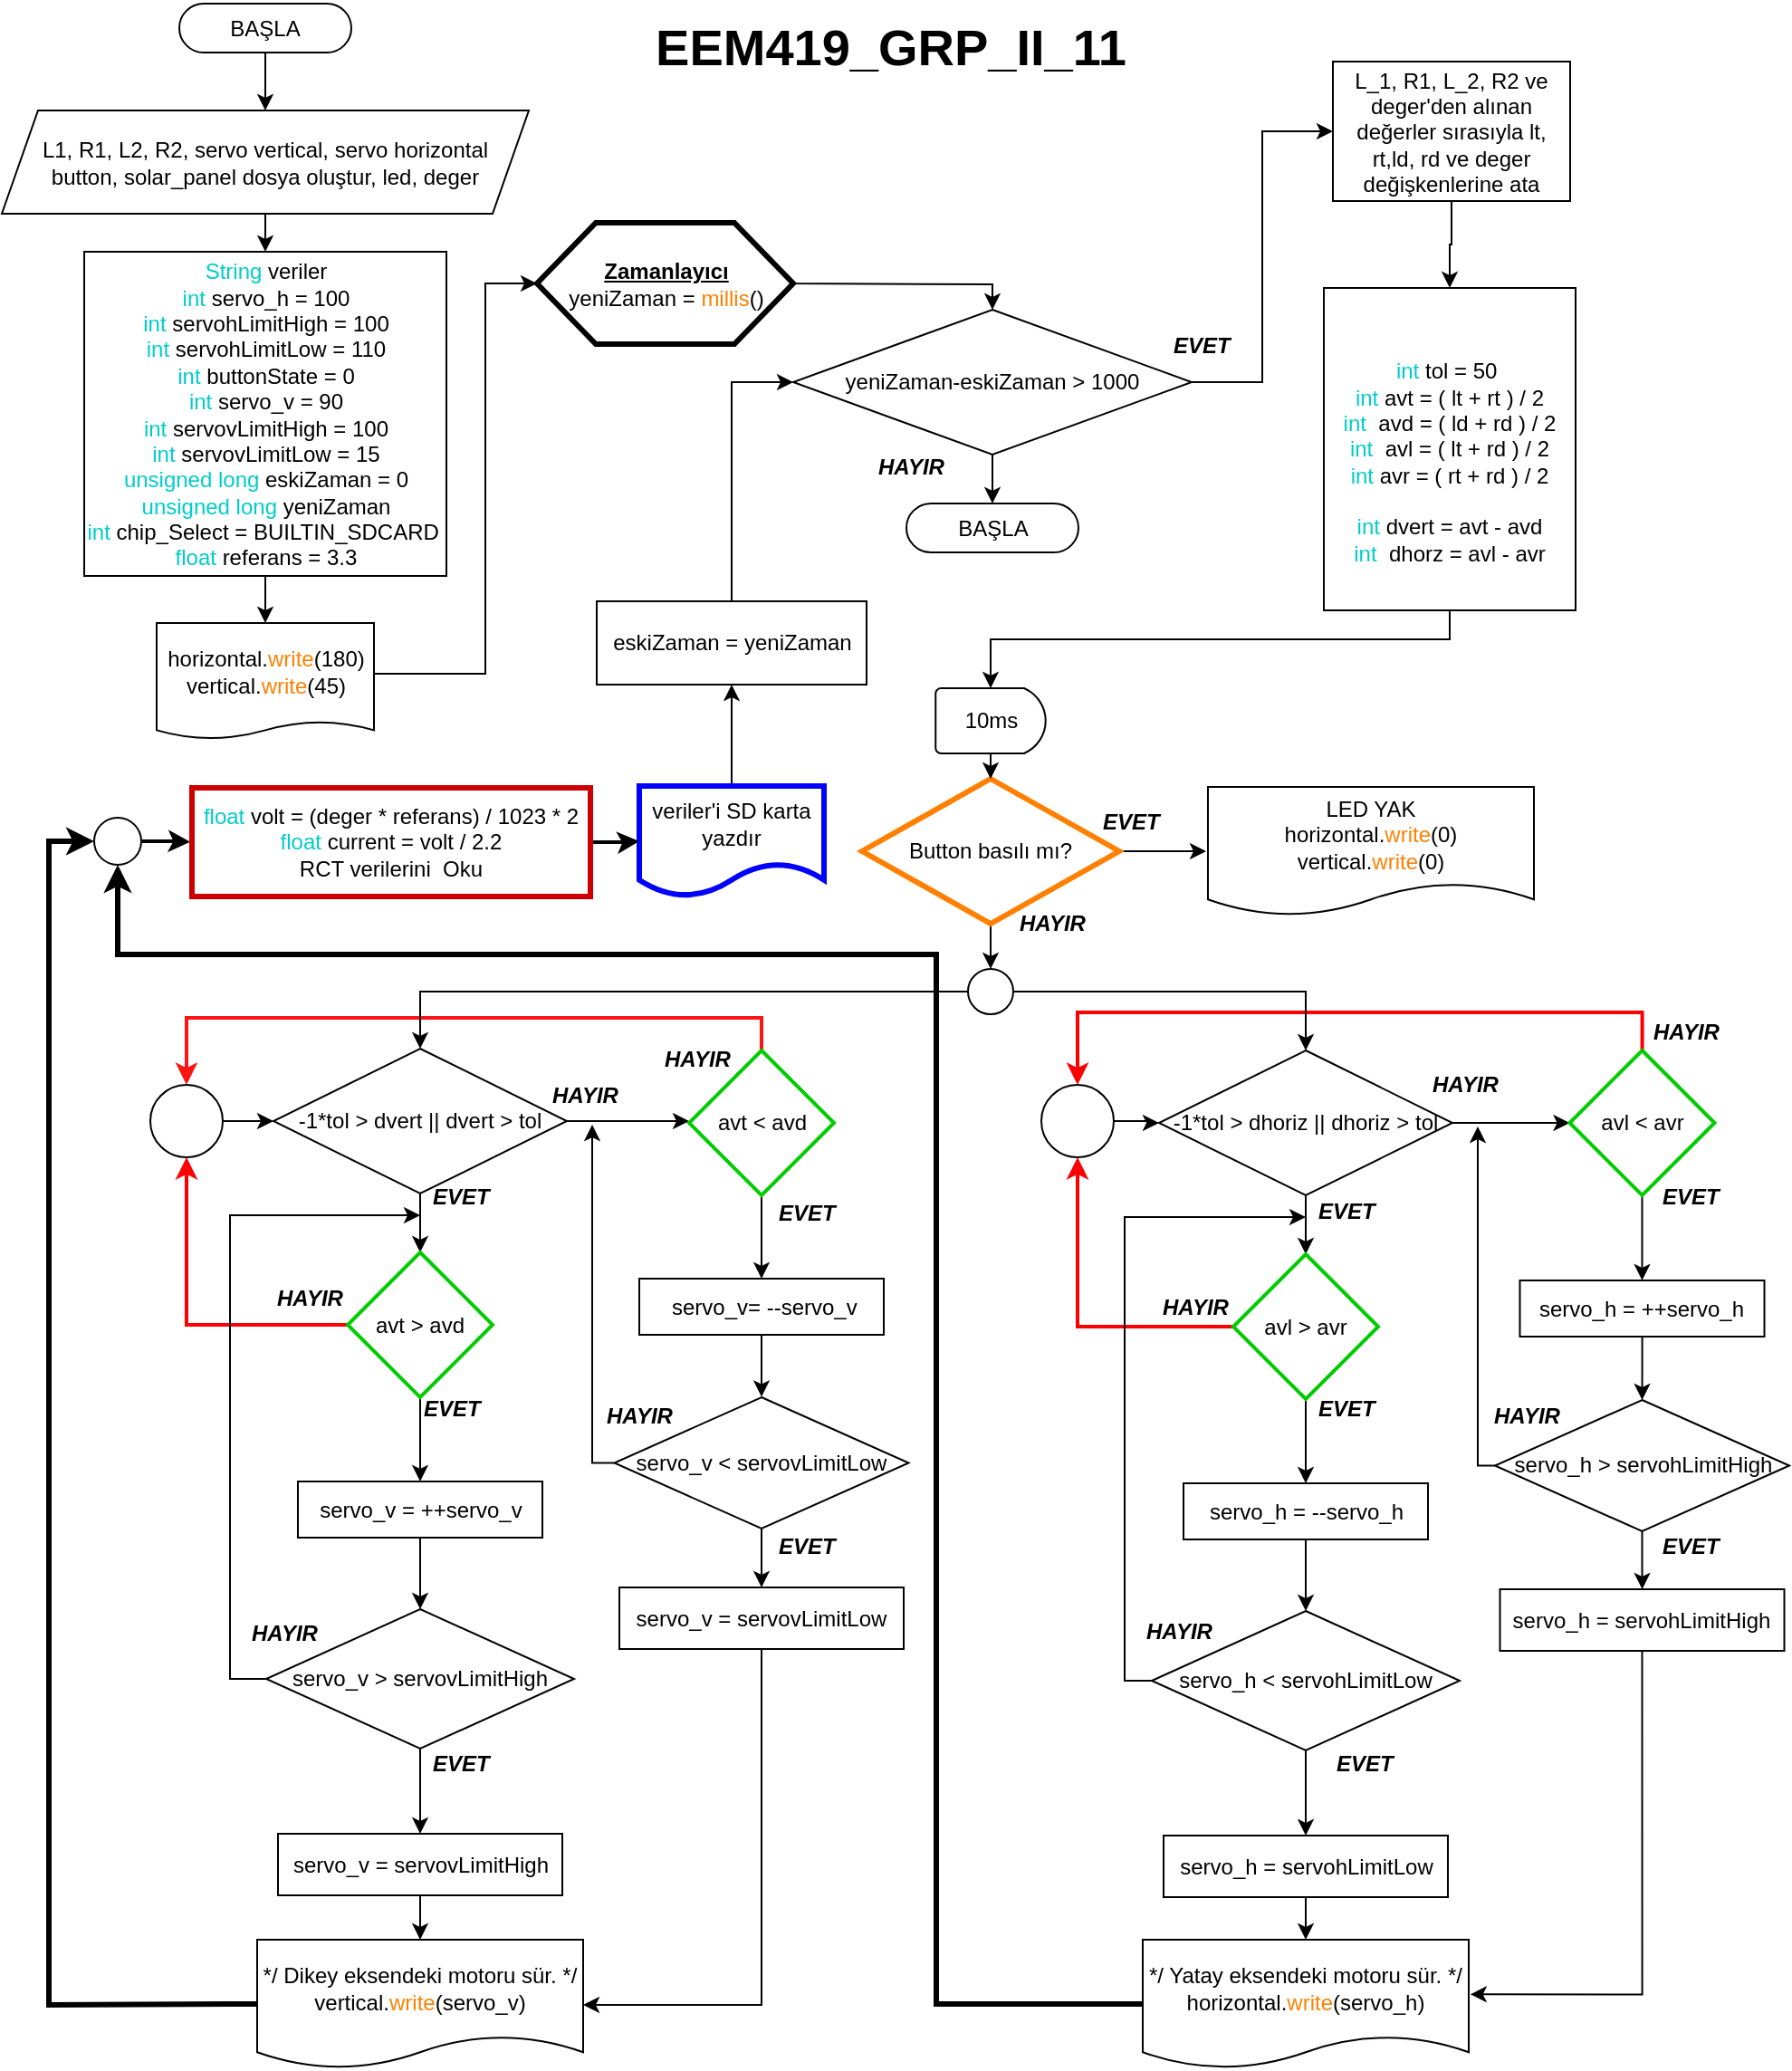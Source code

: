 <mxfile version="13.9.9" type="device"><diagram id="frhPY96LKHVrtQ4gP7Vl" name="Sayfa -1"><mxGraphModel dx="747" dy="601" grid="0" gridSize="1" guides="1" tooltips="1" connect="1" arrows="1" fold="1" page="1" pageScale="1" pageWidth="827" pageHeight="1169" math="0" shadow="0"><root><mxCell id="0"/><mxCell id="1" parent="0"/><mxCell id="KN9jfry77X2NSnrszf7J-125" value="" style="edgeStyle=orthogonalEdgeStyle;rounded=0;orthogonalLoop=1;jettySize=auto;html=1;strokeColor=#000000;strokeWidth=1;" parent="1" source="KN9jfry77X2NSnrszf7J-1" target="KN9jfry77X2NSnrszf7J-2" edge="1"><mxGeometry relative="1" as="geometry"/></mxCell><mxCell id="KN9jfry77X2NSnrszf7J-1" value="BAŞLA" style="rounded=1;whiteSpace=wrap;html=1;arcSize=50;" parent="1" vertex="1"><mxGeometry x="103" y="2" width="95" height="27" as="geometry"/></mxCell><mxCell id="KN9jfry77X2NSnrszf7J-124" value="" style="edgeStyle=orthogonalEdgeStyle;rounded=0;orthogonalLoop=1;jettySize=auto;html=1;strokeColor=#000000;strokeWidth=1;" parent="1" source="KN9jfry77X2NSnrszf7J-2" target="KN9jfry77X2NSnrszf7J-7" edge="1"><mxGeometry relative="1" as="geometry"/></mxCell><mxCell id="KN9jfry77X2NSnrszf7J-2" value="L1, R1, L2, R2, servo vertical, servo horizontal&lt;br&gt;button, solar_panel dosya oluştur, led, deger" style="shape=parallelogram;perimeter=parallelogramPerimeter;whiteSpace=wrap;html=1;fixedSize=1;" parent="1" vertex="1"><mxGeometry x="5" y="61" width="291" height="57" as="geometry"/></mxCell><mxCell id="00MdBXMe-3nVdJxLXbtg-2" style="edgeStyle=orthogonalEdgeStyle;rounded=0;orthogonalLoop=1;jettySize=auto;html=1;exitX=1;exitY=0.5;exitDx=0;exitDy=0;entryX=0;entryY=0.5;entryDx=0;entryDy=0;" parent="1" source="KN9jfry77X2NSnrszf7J-4" target="KN9jfry77X2NSnrszf7J-12" edge="1"><mxGeometry relative="1" as="geometry"><Array as="points"><mxPoint x="272" y="372"/><mxPoint x="272" y="157"/></Array><mxPoint x="294" y="150" as="targetPoint"/></mxGeometry></mxCell><mxCell id="KN9jfry77X2NSnrszf7J-4" value="horizontal.&lt;span style=&quot;color: rgb(255 , 128 , 0)&quot;&gt;write&lt;/span&gt;(180)&lt;br&gt;vertical.&lt;span style=&quot;color: rgb(255 , 128 , 0)&quot;&gt;write&lt;/span&gt;(45)" style="shape=document;whiteSpace=wrap;html=1;boundedLbl=1;size=0.151;" parent="1" vertex="1"><mxGeometry x="90.5" y="344" width="120" height="64" as="geometry"/></mxCell><mxCell id="KN9jfry77X2NSnrszf7J-122" style="edgeStyle=orthogonalEdgeStyle;rounded=0;orthogonalLoop=1;jettySize=auto;html=1;strokeColor=#000000;strokeWidth=1;entryX=0.5;entryY=0;entryDx=0;entryDy=0;" parent="1" source="KN9jfry77X2NSnrszf7J-6" target="KN9jfry77X2NSnrszf7J-8" edge="1"><mxGeometry relative="1" as="geometry"><mxPoint x="738" y="271" as="targetPoint"/></mxGeometry></mxCell><mxCell id="KN9jfry77X2NSnrszf7J-6" value="L_1, R1, L_2, R2 ve deger'den alınan değerler sırasıyla lt, rt,ld, rd ve deger değişkenlerine ata" style="rounded=0;whiteSpace=wrap;html=1;" parent="1" vertex="1"><mxGeometry x="740" y="34" width="131" height="77" as="geometry"/></mxCell><mxCell id="KN9jfry77X2NSnrszf7J-123" value="" style="edgeStyle=orthogonalEdgeStyle;rounded=0;orthogonalLoop=1;jettySize=auto;html=1;strokeColor=#000000;strokeWidth=1;" parent="1" source="KN9jfry77X2NSnrszf7J-7" target="KN9jfry77X2NSnrszf7J-4" edge="1"><mxGeometry relative="1" as="geometry"/></mxCell><mxCell id="KN9jfry77X2NSnrszf7J-7" value="&lt;span style=&quot;color: rgb(0 , 204 , 204)&quot;&gt;String &lt;/span&gt;veriler&lt;br&gt;&lt;font color=&quot;#00cccc&quot;&gt;int&amp;nbsp;&lt;/font&gt;servo_h = 100&lt;br&gt;&lt;span style=&quot;color: rgb(0 , 204 , 204)&quot;&gt;int&amp;nbsp;&lt;/span&gt;servohLimitHigh = 100&lt;br&gt;&lt;span style=&quot;color: rgb(0 , 204 , 204)&quot;&gt;int&amp;nbsp;&lt;/span&gt;servohLimitLow = 110&lt;br&gt;&lt;span style=&quot;color: rgb(0 , 204 , 204)&quot;&gt;int &lt;/span&gt;buttonState = 0&lt;br&gt;&lt;span style=&quot;color: rgb(0 , 204 , 204)&quot;&gt;int&amp;nbsp;&lt;/span&gt;servo_v = 90&lt;br&gt;&lt;span style=&quot;color: rgb(0 , 204 , 204)&quot;&gt;int&amp;nbsp;&lt;/span&gt;servovLimitHigh = 100&lt;br&gt;&lt;font color=&quot;#00cccc&quot;&gt;int&amp;nbsp;&lt;/font&gt;servovLimitLow = 15&lt;br&gt;&lt;font color=&quot;#00cccc&quot;&gt;unsigned long&lt;/font&gt; eskiZaman = 0&lt;br&gt;&lt;font color=&quot;#00cccc&quot;&gt;unsigned long &lt;/font&gt;yeniZaman&lt;br&gt;&lt;font color=&quot;#00cccc&quot;&gt;int &lt;/font&gt;chip_Select = BUILTIN_SDCARD&amp;nbsp;&lt;br&gt;&lt;font color=&quot;#00cccc&quot;&gt;float&amp;nbsp;&lt;/font&gt;referans = 3.3" style="rounded=0;whiteSpace=wrap;html=1;" parent="1" vertex="1"><mxGeometry x="50.5" y="139" width="200" height="179" as="geometry"/></mxCell><mxCell id="00MdBXMe-3nVdJxLXbtg-7" style="edgeStyle=orthogonalEdgeStyle;rounded=0;orthogonalLoop=1;jettySize=auto;html=1;strokeWidth=1;exitX=0.5;exitY=1;exitDx=0;exitDy=0;" parent="1" source="KN9jfry77X2NSnrszf7J-8" target="KN9jfry77X2NSnrszf7J-113" edge="1"><mxGeometry relative="1" as="geometry"><Array as="points"><mxPoint x="805" y="353"/><mxPoint x="551" y="353"/></Array></mxGeometry></mxCell><mxCell id="KN9jfry77X2NSnrszf7J-8" value="&lt;br&gt;&lt;span style=&quot;color: rgb(0 , 204 , 204)&quot;&gt;int&amp;nbsp;&lt;/span&gt;tol = 50&amp;nbsp;&lt;br&gt;&lt;span style=&quot;color: rgb(0 , 204 , 204)&quot;&gt;int&amp;nbsp;&lt;/span&gt;avt = ( lt + rt ) / 2&lt;br&gt;&lt;span style=&quot;color: rgb(0 , 204 , 204)&quot;&gt;int&amp;nbsp;&lt;/span&gt;&amp;nbsp;avd = ( ld + rd ) / 2&lt;br&gt;&lt;span style=&quot;color: rgb(0 , 204 , 204)&quot;&gt;int&amp;nbsp;&lt;/span&gt;&amp;nbsp;avl = ( lt + rd ) / 2&lt;br&gt;&lt;span style=&quot;color: rgb(0 , 204 , 204)&quot;&gt;int&amp;nbsp;&lt;/span&gt;avr = ( rt + rd ) / 2&lt;br&gt;&lt;br&gt;&lt;span style=&quot;color: rgb(0 , 204 , 204)&quot;&gt;int&amp;nbsp;&lt;/span&gt;dvert = avt - avd&lt;br&gt;&lt;span style=&quot;color: rgb(0 , 204 , 204)&quot;&gt;int&amp;nbsp;&lt;/span&gt;&amp;nbsp;dhorz = avl - avr&lt;br&gt;" style="rounded=0;whiteSpace=wrap;html=1;" parent="1" vertex="1"><mxGeometry x="735" y="159" width="139" height="178" as="geometry"/></mxCell><mxCell id="00MdBXMe-3nVdJxLXbtg-3" style="edgeStyle=orthogonalEdgeStyle;rounded=0;orthogonalLoop=1;jettySize=auto;html=1;entryX=0.5;entryY=0;entryDx=0;entryDy=0;exitX=1;exitY=0.5;exitDx=0;exitDy=0;" parent="1" source="KN9jfry77X2NSnrszf7J-12" target="KN9jfry77X2NSnrszf7J-111" edge="1"><mxGeometry relative="1" as="geometry"><Array as="points"><mxPoint x="435" y="157"/><mxPoint x="479" y="157"/><mxPoint x="552" y="157"/></Array><mxPoint x="452" y="136" as="sourcePoint"/></mxGeometry></mxCell><mxCell id="KN9jfry77X2NSnrszf7J-12" value="&lt;b&gt;&lt;u&gt;Zamanlayıcı&lt;br&gt;&lt;/u&gt;&lt;/b&gt;yeniZaman = &lt;font color=&quot;#ff8000&quot;&gt;millis&lt;/font&gt;()" style="shape=hexagon;perimeter=hexagonPerimeter2;whiteSpace=wrap;html=1;fixedSize=1;size=32.5;strokeWidth=3;" parent="1" vertex="1"><mxGeometry x="300.5" y="123" width="141.5" height="67" as="geometry"/></mxCell><mxCell id="KN9jfry77X2NSnrszf7J-104" value="" style="edgeStyle=orthogonalEdgeStyle;rounded=0;orthogonalLoop=1;jettySize=auto;html=1;" parent="1" source="KN9jfry77X2NSnrszf7J-13" target="KN9jfry77X2NSnrszf7J-101" edge="1"><mxGeometry relative="1" as="geometry"/></mxCell><mxCell id="KN9jfry77X2NSnrszf7J-117" style="edgeStyle=orthogonalEdgeStyle;rounded=0;orthogonalLoop=1;jettySize=auto;html=1;strokeColor=#000000;strokeWidth=1;" parent="1" source="KN9jfry77X2NSnrszf7J-13" edge="1"><mxGeometry relative="1" as="geometry"><mxPoint x="670" y="470" as="targetPoint"/></mxGeometry></mxCell><mxCell id="KN9jfry77X2NSnrszf7J-13" value="Button basılı mı?" style="rhombus;whiteSpace=wrap;html=1;strokeColor=#FF8000;strokeWidth=3;" parent="1" vertex="1"><mxGeometry x="480" y="430" width="142" height="80" as="geometry"/></mxCell><mxCell id="KN9jfry77X2NSnrszf7J-41" value="" style="edgeStyle=orthogonalEdgeStyle;rounded=0;orthogonalLoop=1;jettySize=auto;html=1;" parent="1" source="KN9jfry77X2NSnrszf7J-16" edge="1"><mxGeometry relative="1" as="geometry"><mxPoint x="384.5" y="619" as="targetPoint"/></mxGeometry></mxCell><mxCell id="KN9jfry77X2NSnrszf7J-51" value="" style="edgeStyle=orthogonalEdgeStyle;rounded=0;orthogonalLoop=1;jettySize=auto;html=1;" parent="1" source="KN9jfry77X2NSnrszf7J-16" target="KN9jfry77X2NSnrszf7J-17" edge="1"><mxGeometry relative="1" as="geometry"/></mxCell><mxCell id="KN9jfry77X2NSnrszf7J-16" value="-1*tol &amp;gt; dvert || dvert &amp;gt; tol" style="rhombus;whiteSpace=wrap;html=1;" parent="1" vertex="1"><mxGeometry x="155" y="579" width="162" height="80" as="geometry"/></mxCell><mxCell id="KN9jfry77X2NSnrszf7J-37" style="edgeStyle=orthogonalEdgeStyle;rounded=0;orthogonalLoop=1;jettySize=auto;html=1;" parent="1" source="KN9jfry77X2NSnrszf7J-17" target="KN9jfry77X2NSnrszf7J-18" edge="1"><mxGeometry relative="1" as="geometry"/></mxCell><mxCell id="KN9jfry77X2NSnrszf7J-128" style="edgeStyle=orthogonalEdgeStyle;rounded=0;orthogonalLoop=1;jettySize=auto;html=1;strokeWidth=2;entryX=0.5;entryY=1;entryDx=0;entryDy=0;strokeColor=#FF0000;exitX=0;exitY=0.5;exitDx=0;exitDy=0;" parent="1" source="KN9jfry77X2NSnrszf7J-17" target="KN9jfry77X2NSnrszf7J-139" edge="1"><mxGeometry relative="1" as="geometry"><mxPoint x="82" y="558" as="targetPoint"/><Array as="points"><mxPoint x="107" y="732"/></Array></mxGeometry></mxCell><mxCell id="KN9jfry77X2NSnrszf7J-17" value="avt &amp;gt; avd" style="rhombus;whiteSpace=wrap;html=1;" parent="1" vertex="1"><mxGeometry x="196" y="691.5" width="80" height="80" as="geometry"/></mxCell><mxCell id="KN9jfry77X2NSnrszf7J-38" value="" style="edgeStyle=orthogonalEdgeStyle;rounded=0;orthogonalLoop=1;jettySize=auto;html=1;" parent="1" source="KN9jfry77X2NSnrszf7J-18" target="KN9jfry77X2NSnrszf7J-19" edge="1"><mxGeometry relative="1" as="geometry"/></mxCell><mxCell id="KN9jfry77X2NSnrszf7J-18" value="servo_v = ++servo_v" style="rounded=0;whiteSpace=wrap;html=1;" parent="1" vertex="1"><mxGeometry x="168.5" y="818" width="135" height="31" as="geometry"/></mxCell><mxCell id="KN9jfry77X2NSnrszf7J-39" value="" style="edgeStyle=orthogonalEdgeStyle;rounded=0;orthogonalLoop=1;jettySize=auto;html=1;" parent="1" source="KN9jfry77X2NSnrszf7J-19" target="KN9jfry77X2NSnrszf7J-20" edge="1"><mxGeometry relative="1" as="geometry"/></mxCell><mxCell id="KN9jfry77X2NSnrszf7J-52" style="edgeStyle=orthogonalEdgeStyle;rounded=0;orthogonalLoop=1;jettySize=auto;html=1;" parent="1" source="KN9jfry77X2NSnrszf7J-19" edge="1"><mxGeometry relative="1" as="geometry"><mxPoint x="236" y="671" as="targetPoint"/><Array as="points"><mxPoint x="131" y="927"/><mxPoint x="131" y="671"/></Array></mxGeometry></mxCell><mxCell id="KN9jfry77X2NSnrszf7J-19" value="servo_v &amp;gt; servovLimitHigh" style="rhombus;whiteSpace=wrap;html=1;" parent="1" vertex="1"><mxGeometry x="151" y="888.5" width="170" height="77" as="geometry"/></mxCell><mxCell id="KN9jfry77X2NSnrszf7J-53" style="edgeStyle=orthogonalEdgeStyle;rounded=0;orthogonalLoop=1;jettySize=auto;html=1;entryX=0.5;entryY=0;entryDx=0;entryDy=0;" parent="1" source="KN9jfry77X2NSnrszf7J-20" target="KN9jfry77X2NSnrszf7J-21" edge="1"><mxGeometry relative="1" as="geometry"/></mxCell><mxCell id="KN9jfry77X2NSnrszf7J-20" value="servo_v = servovLimitHigh" style="rounded=0;whiteSpace=wrap;html=1;" parent="1" vertex="1"><mxGeometry x="157.5" y="1012.5" width="157" height="34" as="geometry"/></mxCell><mxCell id="KN9jfry77X2NSnrszf7J-21" value="*/ Dikey eksendeki motoru sür. */&lt;br&gt;vertical.&lt;span style=&quot;color: rgb(255 , 128 , 0)&quot;&gt;write&lt;/span&gt;(servo_v)" style="shape=document;whiteSpace=wrap;html=1;boundedLbl=1;size=0.25;" parent="1" vertex="1"><mxGeometry x="146" y="1071" width="180" height="71" as="geometry"/></mxCell><mxCell id="KN9jfry77X2NSnrszf7J-45" value="" style="edgeStyle=orthogonalEdgeStyle;rounded=0;orthogonalLoop=1;jettySize=auto;html=1;" parent="1" source="KN9jfry77X2NSnrszf7J-43" target="KN9jfry77X2NSnrszf7J-44" edge="1"><mxGeometry relative="1" as="geometry"/></mxCell><mxCell id="KN9jfry77X2NSnrszf7J-107" style="edgeStyle=orthogonalEdgeStyle;rounded=0;orthogonalLoop=1;jettySize=auto;html=1;exitX=0.5;exitY=0;exitDx=0;exitDy=0;strokeColor=#FA1616;entryX=0.5;entryY=0;entryDx=0;entryDy=0;strokeWidth=2;" parent="1" source="KN9jfry77X2NSnrszf7J-43" target="KN9jfry77X2NSnrszf7J-139" edge="1"><mxGeometry relative="1" as="geometry"><mxPoint x="211" y="494" as="targetPoint"/><Array as="points"><mxPoint x="425" y="562"/><mxPoint x="107" y="562"/></Array></mxGeometry></mxCell><mxCell id="KN9jfry77X2NSnrszf7J-43" value="avt &amp;lt; avd" style="rhombus;whiteSpace=wrap;html=1;" parent="1" vertex="1"><mxGeometry x="384.5" y="580" width="80" height="80" as="geometry"/></mxCell><mxCell id="KN9jfry77X2NSnrszf7J-47" value="" style="edgeStyle=orthogonalEdgeStyle;rounded=0;orthogonalLoop=1;jettySize=auto;html=1;entryX=0.5;entryY=-0.004;entryDx=0;entryDy=0;entryPerimeter=0;" parent="1" source="KN9jfry77X2NSnrszf7J-44" target="KN9jfry77X2NSnrszf7J-96" edge="1"><mxGeometry relative="1" as="geometry"><mxPoint x="424.471" y="768.513" as="targetPoint"/></mxGeometry></mxCell><mxCell id="KN9jfry77X2NSnrszf7J-44" value="&amp;nbsp;servo_v= --servo_v" style="rounded=0;whiteSpace=wrap;html=1;" parent="1" vertex="1"><mxGeometry x="357" y="706" width="135" height="31" as="geometry"/></mxCell><mxCell id="KN9jfry77X2NSnrszf7J-49" value="" style="edgeStyle=orthogonalEdgeStyle;rounded=0;orthogonalLoop=1;jettySize=auto;html=1;exitX=0.5;exitY=0.998;exitDx=0;exitDy=0;exitPerimeter=0;" parent="1" source="KN9jfry77X2NSnrszf7J-96" target="KN9jfry77X2NSnrszf7J-48" edge="1"><mxGeometry relative="1" as="geometry"><mxPoint x="425" y="845" as="sourcePoint"/><Array as="points"/></mxGeometry></mxCell><mxCell id="KN9jfry77X2NSnrszf7J-50" style="edgeStyle=orthogonalEdgeStyle;rounded=0;orthogonalLoop=1;jettySize=auto;html=1;exitX=0;exitY=0.5;exitDx=0;exitDy=0;" parent="1" source="KN9jfry77X2NSnrszf7J-96" edge="1"><mxGeometry relative="1" as="geometry"><mxPoint x="331" y="621" as="targetPoint"/><mxPoint x="339.5" y="807" as="sourcePoint"/><Array as="points"><mxPoint x="331" y="808"/></Array></mxGeometry></mxCell><mxCell id="KN9jfry77X2NSnrszf7J-54" style="edgeStyle=orthogonalEdgeStyle;rounded=0;orthogonalLoop=1;jettySize=auto;html=1;" parent="1" source="KN9jfry77X2NSnrszf7J-48" target="KN9jfry77X2NSnrszf7J-21" edge="1"><mxGeometry relative="1" as="geometry"><mxPoint x="341" y="1121" as="targetPoint"/><Array as="points"><mxPoint x="425" y="1107"/></Array></mxGeometry></mxCell><mxCell id="KN9jfry77X2NSnrszf7J-48" value="servo_v = servovLimitLow" style="rounded=0;whiteSpace=wrap;html=1;" parent="1" vertex="1"><mxGeometry x="346" y="876.5" width="157" height="34" as="geometry"/></mxCell><mxCell id="KN9jfry77X2NSnrszf7J-74" value="" style="edgeStyle=orthogonalEdgeStyle;rounded=0;orthogonalLoop=1;jettySize=auto;html=1;entryX=0;entryY=0.5;entryDx=0;entryDy=0;" parent="1" source="KN9jfry77X2NSnrszf7J-76" target="KN9jfry77X2NSnrszf7J-88" edge="1"><mxGeometry relative="1" as="geometry"><mxPoint x="873.5" y="620" as="targetPoint"/></mxGeometry></mxCell><mxCell id="KN9jfry77X2NSnrszf7J-75" value="" style="edgeStyle=orthogonalEdgeStyle;rounded=0;orthogonalLoop=1;jettySize=auto;html=1;" parent="1" source="KN9jfry77X2NSnrszf7J-76" target="KN9jfry77X2NSnrszf7J-78" edge="1"><mxGeometry relative="1" as="geometry"/></mxCell><mxCell id="KN9jfry77X2NSnrszf7J-76" value="-1*tol &amp;gt; dhoriz || dhoriz &amp;gt; tol" style="rhombus;whiteSpace=wrap;html=1;" parent="1" vertex="1"><mxGeometry x="644" y="580" width="162" height="80" as="geometry"/></mxCell><mxCell id="KN9jfry77X2NSnrszf7J-77" style="edgeStyle=orthogonalEdgeStyle;rounded=0;orthogonalLoop=1;jettySize=auto;html=1;" parent="1" source="KN9jfry77X2NSnrszf7J-78" target="KN9jfry77X2NSnrszf7J-80" edge="1"><mxGeometry relative="1" as="geometry"/></mxCell><mxCell id="KN9jfry77X2NSnrszf7J-143" style="edgeStyle=orthogonalEdgeStyle;rounded=0;orthogonalLoop=1;jettySize=auto;html=1;entryX=0.5;entryY=1;entryDx=0;entryDy=0;strokeColor=#FF0000;strokeWidth=2;" parent="1" source="KN9jfry77X2NSnrszf7J-78" target="KN9jfry77X2NSnrszf7J-141" edge="1"><mxGeometry relative="1" as="geometry"/></mxCell><mxCell id="KN9jfry77X2NSnrszf7J-78" value="avl &amp;gt; avr" style="rhombus;whiteSpace=wrap;html=1;" parent="1" vertex="1"><mxGeometry x="685" y="692.5" width="80" height="80" as="geometry"/></mxCell><mxCell id="KN9jfry77X2NSnrszf7J-79" value="" style="edgeStyle=orthogonalEdgeStyle;rounded=0;orthogonalLoop=1;jettySize=auto;html=1;" parent="1" source="KN9jfry77X2NSnrszf7J-80" target="KN9jfry77X2NSnrszf7J-83" edge="1"><mxGeometry relative="1" as="geometry"/></mxCell><mxCell id="KN9jfry77X2NSnrszf7J-80" value="servo_h = --servo_h" style="rounded=0;whiteSpace=wrap;html=1;" parent="1" vertex="1"><mxGeometry x="657.5" y="819" width="135" height="31" as="geometry"/></mxCell><mxCell id="KN9jfry77X2NSnrszf7J-81" value="" style="edgeStyle=orthogonalEdgeStyle;rounded=0;orthogonalLoop=1;jettySize=auto;html=1;" parent="1" source="KN9jfry77X2NSnrszf7J-83" target="KN9jfry77X2NSnrszf7J-85" edge="1"><mxGeometry relative="1" as="geometry"/></mxCell><mxCell id="KN9jfry77X2NSnrszf7J-82" style="edgeStyle=orthogonalEdgeStyle;rounded=0;orthogonalLoop=1;jettySize=auto;html=1;" parent="1" source="KN9jfry77X2NSnrszf7J-83" edge="1"><mxGeometry relative="1" as="geometry"><mxPoint x="725" y="672" as="targetPoint"/><Array as="points"><mxPoint x="625" y="928"/><mxPoint x="625" y="672"/></Array></mxGeometry></mxCell><mxCell id="KN9jfry77X2NSnrszf7J-83" value="servo_h &amp;lt; servohLimitLow" style="rhombus;whiteSpace=wrap;html=1;" parent="1" vertex="1"><mxGeometry x="640" y="889.5" width="170" height="77" as="geometry"/></mxCell><mxCell id="KN9jfry77X2NSnrszf7J-84" style="edgeStyle=orthogonalEdgeStyle;rounded=0;orthogonalLoop=1;jettySize=auto;html=1;entryX=0.5;entryY=0;entryDx=0;entryDy=0;" parent="1" source="KN9jfry77X2NSnrszf7J-85" target="KN9jfry77X2NSnrszf7J-86" edge="1"><mxGeometry relative="1" as="geometry"/></mxCell><mxCell id="KN9jfry77X2NSnrszf7J-85" value="servo_h = servohLimitLow" style="rounded=0;whiteSpace=wrap;html=1;" parent="1" vertex="1"><mxGeometry x="646.5" y="1013.5" width="157" height="34" as="geometry"/></mxCell><mxCell id="KN9jfry77X2NSnrszf7J-145" style="edgeStyle=orthogonalEdgeStyle;rounded=0;orthogonalLoop=1;jettySize=auto;html=1;strokeWidth=3;exitX=0;exitY=0.5;exitDx=0;exitDy=0;entryX=0.5;entryY=1;entryDx=0;entryDy=0;" parent="1" source="KN9jfry77X2NSnrszf7J-86" target="FVK1jpNp-2fvU1I0V0s--15" edge="1"><mxGeometry relative="1" as="geometry"><Array as="points"><mxPoint x="521" y="1107"/><mxPoint x="521" y="527"/><mxPoint x="69" y="527"/></Array><mxPoint x="625" y="1106.5" as="sourcePoint"/><mxPoint x="189" y="489" as="targetPoint"/></mxGeometry></mxCell><mxCell id="KN9jfry77X2NSnrszf7J-86" value="*/ Yatay eksendeki motoru sür. */&lt;br&gt;horizontal.&lt;span style=&quot;color: rgb(255 , 128 , 0)&quot;&gt;write&lt;/span&gt;(servo_h)" style="shape=document;whiteSpace=wrap;html=1;boundedLbl=1;size=0.25;" parent="1" vertex="1"><mxGeometry x="635" y="1071" width="180" height="71" as="geometry"/></mxCell><mxCell id="KN9jfry77X2NSnrszf7J-87" value="" style="edgeStyle=orthogonalEdgeStyle;rounded=0;orthogonalLoop=1;jettySize=auto;html=1;" parent="1" source="KN9jfry77X2NSnrszf7J-88" target="KN9jfry77X2NSnrszf7J-90" edge="1"><mxGeometry relative="1" as="geometry"/></mxCell><mxCell id="KN9jfry77X2NSnrszf7J-142" style="edgeStyle=orthogonalEdgeStyle;rounded=0;orthogonalLoop=1;jettySize=auto;html=1;strokeColor=#FF0000;strokeWidth=2;entryX=0.5;entryY=0;entryDx=0;entryDy=0;" parent="1" source="KN9jfry77X2NSnrszf7J-88" target="KN9jfry77X2NSnrszf7J-141" edge="1"><mxGeometry relative="1" as="geometry"><mxPoint x="665" y="537" as="targetPoint"/><Array as="points"><mxPoint x="911" y="559"/><mxPoint x="599" y="559"/></Array></mxGeometry></mxCell><mxCell id="KN9jfry77X2NSnrszf7J-88" value="avl &amp;lt; avr" style="rhombus;whiteSpace=wrap;html=1;strokeColor=#00CC00;strokeWidth=2;" parent="1" vertex="1"><mxGeometry x="870.75" y="580" width="80" height="80" as="geometry"/></mxCell><mxCell id="KN9jfry77X2NSnrszf7J-89" value="" style="edgeStyle=orthogonalEdgeStyle;rounded=0;orthogonalLoop=1;jettySize=auto;html=1;" parent="1" source="KN9jfry77X2NSnrszf7J-90" target="KN9jfry77X2NSnrszf7J-92" edge="1"><mxGeometry relative="1" as="geometry"/></mxCell><mxCell id="KN9jfry77X2NSnrszf7J-90" value="servo_h = ++servo_h" style="rounded=0;whiteSpace=wrap;html=1;" parent="1" vertex="1"><mxGeometry x="843.25" y="707" width="135" height="31" as="geometry"/></mxCell><mxCell id="KN9jfry77X2NSnrszf7J-91" value="" style="edgeStyle=orthogonalEdgeStyle;rounded=0;orthogonalLoop=1;jettySize=auto;html=1;" parent="1" source="KN9jfry77X2NSnrszf7J-92" target="KN9jfry77X2NSnrszf7J-95" edge="1"><mxGeometry relative="1" as="geometry"/></mxCell><mxCell id="KN9jfry77X2NSnrszf7J-92" value="servo_h &amp;gt; servohLimitHigh" style="rhombus;whiteSpace=wrap;html=1;" parent="1" vertex="1"><mxGeometry x="829.5" y="773" width="162.5" height="72.5" as="geometry"/></mxCell><mxCell id="KN9jfry77X2NSnrszf7J-93" style="edgeStyle=orthogonalEdgeStyle;rounded=0;orthogonalLoop=1;jettySize=auto;html=1;exitX=0;exitY=0.5;exitDx=0;exitDy=0;" parent="1" source="KN9jfry77X2NSnrszf7J-92" edge="1"><mxGeometry relative="1" as="geometry"><mxPoint x="820" y="622" as="targetPoint"/><Array as="points"><mxPoint x="820" y="809"/></Array></mxGeometry></mxCell><mxCell id="KN9jfry77X2NSnrszf7J-94" style="edgeStyle=orthogonalEdgeStyle;rounded=0;orthogonalLoop=1;jettySize=auto;html=1;entryX=1.005;entryY=0.425;entryDx=0;entryDy=0;entryPerimeter=0;exitX=0.5;exitY=1;exitDx=0;exitDy=0;" parent="1" source="KN9jfry77X2NSnrszf7J-95" target="KN9jfry77X2NSnrszf7J-86" edge="1"><mxGeometry relative="1" as="geometry"><Array as="points"><mxPoint x="911" y="1101"/></Array><mxPoint x="810" y="1107" as="targetPoint"/></mxGeometry></mxCell><mxCell id="KN9jfry77X2NSnrszf7J-95" value="servo_h = servohLimitHigh" style="rounded=0;whiteSpace=wrap;html=1;" parent="1" vertex="1"><mxGeometry x="832.25" y="877.5" width="157" height="34" as="geometry"/></mxCell><mxCell id="KN9jfry77X2NSnrszf7J-96" value="servo_v &amp;lt; servovLimitLow" style="rhombus;whiteSpace=wrap;html=1;" parent="1" vertex="1"><mxGeometry x="343.25" y="771.5" width="162.5" height="72.5" as="geometry"/></mxCell><mxCell id="KN9jfry77X2NSnrszf7J-102" style="edgeStyle=orthogonalEdgeStyle;rounded=0;orthogonalLoop=1;jettySize=auto;html=1;entryX=0.5;entryY=0;entryDx=0;entryDy=0;" parent="1" source="KN9jfry77X2NSnrszf7J-101" target="KN9jfry77X2NSnrszf7J-16" edge="1"><mxGeometry relative="1" as="geometry"/></mxCell><mxCell id="KN9jfry77X2NSnrszf7J-103" style="edgeStyle=orthogonalEdgeStyle;rounded=0;orthogonalLoop=1;jettySize=auto;html=1;entryX=0.5;entryY=0;entryDx=0;entryDy=0;" parent="1" source="KN9jfry77X2NSnrszf7J-101" target="KN9jfry77X2NSnrszf7J-76" edge="1"><mxGeometry relative="1" as="geometry"/></mxCell><mxCell id="KN9jfry77X2NSnrszf7J-101" value="" style="ellipse;whiteSpace=wrap;html=1;aspect=fixed;" parent="1" vertex="1"><mxGeometry x="538.5" y="535" width="25" height="25" as="geometry"/></mxCell><mxCell id="KN9jfry77X2NSnrszf7J-112" value="" style="edgeStyle=orthogonalEdgeStyle;rounded=0;orthogonalLoop=1;jettySize=auto;html=1;strokeWidth=1;" parent="1" source="KN9jfry77X2NSnrszf7J-113" edge="1"><mxGeometry relative="1" as="geometry"><mxPoint x="551" y="430" as="targetPoint"/><Array as="points"><mxPoint x="551" y="430"/><mxPoint x="551" y="430"/></Array></mxGeometry></mxCell><mxCell id="KN9jfry77X2NSnrszf7J-162" style="edgeStyle=orthogonalEdgeStyle;rounded=0;orthogonalLoop=1;jettySize=auto;html=1;strokeColor=#000000;strokeWidth=1;entryX=0;entryY=0.5;entryDx=0;entryDy=0;" parent="1" source="KN9jfry77X2NSnrszf7J-111" target="KN9jfry77X2NSnrszf7J-6" edge="1"><mxGeometry relative="1" as="geometry"><mxPoint x="713.857" y="314" as="targetPoint"/></mxGeometry></mxCell><mxCell id="00MdBXMe-3nVdJxLXbtg-6" style="edgeStyle=orthogonalEdgeStyle;rounded=0;orthogonalLoop=1;jettySize=auto;html=1;strokeWidth=1;" parent="1" source="KN9jfry77X2NSnrszf7J-111" target="00MdBXMe-3nVdJxLXbtg-5" edge="1"><mxGeometry relative="1" as="geometry"/></mxCell><mxCell id="KN9jfry77X2NSnrszf7J-111" value="yeniZaman-eskiZaman &amp;gt; 1000" style="rhombus;whiteSpace=wrap;html=1;" parent="1" vertex="1"><mxGeometry x="442" y="171" width="220" height="80" as="geometry"/></mxCell><mxCell id="KN9jfry77X2NSnrszf7J-113" value="10ms" style="strokeWidth=1;html=1;shape=mxgraph.flowchart.delay;whiteSpace=wrap;" parent="1" vertex="1"><mxGeometry x="520.62" y="380" width="60.75" height="36" as="geometry"/></mxCell><mxCell id="KN9jfry77X2NSnrszf7J-115" value="&lt;div&gt;&lt;b&gt;&lt;i&gt;HAYIR&lt;/i&gt;&lt;/b&gt;&lt;/div&gt;" style="text;html=1;align=left;verticalAlign=middle;resizable=0;points=[];autosize=1;" parent="1" vertex="1"><mxGeometry x="565" y="500" width="50" height="20" as="geometry"/></mxCell><mxCell id="KN9jfry77X2NSnrszf7J-116" value="&lt;div&gt;&lt;b&gt;&lt;i&gt;EVET&lt;/i&gt;&lt;/b&gt;&lt;/div&gt;" style="text;html=1;align=left;verticalAlign=middle;resizable=0;points=[];autosize=1;" parent="1" vertex="1"><mxGeometry x="611" y="444" width="50" height="20" as="geometry"/></mxCell><mxCell id="KN9jfry77X2NSnrszf7J-146" style="edgeStyle=orthogonalEdgeStyle;rounded=0;orthogonalLoop=1;jettySize=auto;html=1;entryX=0;entryY=0.5;entryDx=0;entryDy=0;strokeColor=#000000;strokeWidth=1;exitX=0.5;exitY=0;exitDx=0;exitDy=0;" parent="1" source="KN9jfry77X2NSnrszf7J-130" target="KN9jfry77X2NSnrszf7J-111" edge="1"><mxGeometry relative="1" as="geometry"><Array as="points"><mxPoint x="408" y="211"/></Array><mxPoint x="387" y="338" as="sourcePoint"/><mxPoint x="432" y="211" as="targetPoint"/></mxGeometry></mxCell><mxCell id="KN9jfry77X2NSnrszf7J-130" value="eskiZaman = yeniZaman" style="rounded=0;whiteSpace=wrap;html=1;strokeWidth=1;" parent="1" vertex="1"><mxGeometry x="333.5" y="332" width="149" height="46" as="geometry"/></mxCell><mxCell id="KN9jfry77X2NSnrszf7J-131" value="&lt;div&gt;&lt;b&gt;&lt;i&gt;EVET&lt;/i&gt;&lt;/b&gt;&lt;/div&gt;" style="text;html=1;align=left;verticalAlign=middle;resizable=0;points=[];autosize=1;" parent="1" vertex="1"><mxGeometry x="432" y="844" width="50" height="20" as="geometry"/></mxCell><mxCell id="KN9jfry77X2NSnrszf7J-132" value="&lt;div&gt;&lt;b&gt;&lt;i&gt;EVET&lt;/i&gt;&lt;/b&gt;&lt;/div&gt;" style="text;html=1;align=left;verticalAlign=middle;resizable=0;points=[];autosize=1;" parent="1" vertex="1"><mxGeometry x="241" y="964" width="50" height="20" as="geometry"/></mxCell><mxCell id="KN9jfry77X2NSnrszf7J-133" value="&lt;div&gt;&lt;b&gt;&lt;i&gt;EVET&lt;/i&gt;&lt;/b&gt;&lt;/div&gt;" style="text;html=1;align=left;verticalAlign=middle;resizable=0;points=[];autosize=1;" parent="1" vertex="1"><mxGeometry x="236" y="768" width="50" height="20" as="geometry"/></mxCell><mxCell id="KN9jfry77X2NSnrszf7J-134" value="&lt;div&gt;&lt;b&gt;&lt;i&gt;EVET&lt;/i&gt;&lt;/b&gt;&lt;/div&gt;" style="text;html=1;align=left;verticalAlign=middle;resizable=0;points=[];autosize=1;" parent="1" vertex="1"><mxGeometry x="241" y="651" width="50" height="20" as="geometry"/></mxCell><mxCell id="KN9jfry77X2NSnrszf7J-135" value="&lt;div&gt;&lt;b&gt;&lt;i&gt;EVET&lt;/i&gt;&lt;/b&gt;&lt;/div&gt;" style="text;html=1;align=left;verticalAlign=middle;resizable=0;points=[];autosize=1;" parent="1" vertex="1"><mxGeometry x="432" y="660" width="50" height="20" as="geometry"/></mxCell><mxCell id="KN9jfry77X2NSnrszf7J-136" value="&lt;div&gt;&lt;b&gt;&lt;i&gt;HAYIR&lt;/i&gt;&lt;/b&gt;&lt;/div&gt;" style="text;html=1;align=left;verticalAlign=middle;resizable=0;points=[];autosize=1;" parent="1" vertex="1"><mxGeometry x="369" y="575" width="50" height="20" as="geometry"/></mxCell><mxCell id="KN9jfry77X2NSnrszf7J-137" value="&lt;div&gt;&lt;b&gt;&lt;i&gt;HAYIR&lt;/i&gt;&lt;/b&gt;&lt;/div&gt;" style="text;html=1;align=left;verticalAlign=middle;resizable=0;points=[];autosize=1;" parent="1" vertex="1"><mxGeometry x="307" y="595" width="50" height="20" as="geometry"/></mxCell><mxCell id="KN9jfry77X2NSnrszf7J-140" value="" style="edgeStyle=orthogonalEdgeStyle;rounded=0;orthogonalLoop=1;jettySize=auto;html=1;strokeColor=#000000;strokeWidth=1;" parent="1" source="KN9jfry77X2NSnrszf7J-139" target="KN9jfry77X2NSnrszf7J-16" edge="1"><mxGeometry relative="1" as="geometry"/></mxCell><mxCell id="KN9jfry77X2NSnrszf7J-139" value="" style="ellipse;whiteSpace=wrap;html=1;aspect=fixed;" parent="1" vertex="1"><mxGeometry x="87" y="599" width="40" height="40" as="geometry"/></mxCell><mxCell id="KN9jfry77X2NSnrszf7J-144" value="" style="edgeStyle=orthogonalEdgeStyle;rounded=0;orthogonalLoop=1;jettySize=auto;html=1;strokeWidth=1;" parent="1" source="KN9jfry77X2NSnrszf7J-141" target="KN9jfry77X2NSnrszf7J-76" edge="1"><mxGeometry relative="1" as="geometry"/></mxCell><mxCell id="KN9jfry77X2NSnrszf7J-141" value="" style="ellipse;whiteSpace=wrap;html=1;aspect=fixed;" parent="1" vertex="1"><mxGeometry x="579" y="599" width="40" height="40" as="geometry"/></mxCell><mxCell id="KN9jfry77X2NSnrszf7J-147" value="&lt;div&gt;LED YAK&lt;/div&gt;&lt;div&gt;horizontal.&lt;font color=&quot;#ff8000&quot;&gt;write&lt;/font&gt;(0)&lt;/div&gt;&lt;div&gt;vertical.&lt;font color=&quot;#ff8000&quot;&gt;write&lt;/font&gt;(0)&lt;/div&gt;" style="shape=document;whiteSpace=wrap;html=1;boundedLbl=1;size=0.25;" parent="1" vertex="1"><mxGeometry x="671" y="434.5" width="180" height="71" as="geometry"/></mxCell><mxCell id="KN9jfry77X2NSnrszf7J-148" value="&lt;div&gt;&lt;b&gt;&lt;i&gt;EVET&lt;/i&gt;&lt;/b&gt;&lt;/div&gt;" style="text;html=1;align=left;verticalAlign=middle;resizable=0;points=[];autosize=1;" parent="1" vertex="1"><mxGeometry x="650" y="181" width="50" height="20" as="geometry"/></mxCell><mxCell id="KN9jfry77X2NSnrszf7J-149" value="&lt;div&gt;&lt;b&gt;&lt;i&gt;EVET&lt;/i&gt;&lt;/b&gt;&lt;/div&gt;" style="text;html=1;align=left;verticalAlign=middle;resizable=0;points=[];autosize=1;" parent="1" vertex="1"><mxGeometry x="730" y="659" width="50" height="20" as="geometry"/></mxCell><mxCell id="KN9jfry77X2NSnrszf7J-150" value="&lt;div&gt;&lt;b&gt;&lt;i&gt;EVET&lt;/i&gt;&lt;/b&gt;&lt;/div&gt;" style="text;html=1;align=left;verticalAlign=middle;resizable=0;points=[];autosize=1;" parent="1" vertex="1"><mxGeometry x="730" y="768" width="50" height="20" as="geometry"/></mxCell><mxCell id="KN9jfry77X2NSnrszf7J-151" value="&lt;div&gt;&lt;b&gt;&lt;i&gt;EVET&lt;/i&gt;&lt;/b&gt;&lt;/div&gt;" style="text;html=1;align=left;verticalAlign=middle;resizable=0;points=[];autosize=1;" parent="1" vertex="1"><mxGeometry x="740" y="964" width="50" height="20" as="geometry"/></mxCell><mxCell id="KN9jfry77X2NSnrszf7J-152" value="&lt;div&gt;&lt;b&gt;&lt;i&gt;EVET&lt;/i&gt;&lt;/b&gt;&lt;/div&gt;" style="text;html=1;align=left;verticalAlign=middle;resizable=0;points=[];autosize=1;" parent="1" vertex="1"><mxGeometry x="920" y="651" width="50" height="20" as="geometry"/></mxCell><mxCell id="KN9jfry77X2NSnrszf7J-153" value="&lt;div&gt;&lt;b&gt;&lt;i&gt;EVET&lt;/i&gt;&lt;/b&gt;&lt;/div&gt;" style="text;html=1;align=left;verticalAlign=middle;resizable=0;points=[];autosize=1;" parent="1" vertex="1"><mxGeometry x="920" y="844" width="50" height="20" as="geometry"/></mxCell><mxCell id="KN9jfry77X2NSnrszf7J-155" value="&lt;div&gt;&lt;b&gt;&lt;i&gt;HAYIR&lt;/i&gt;&lt;/b&gt;&lt;/div&gt;" style="text;html=1;align=left;verticalAlign=middle;resizable=0;points=[];autosize=1;" parent="1" vertex="1"><mxGeometry x="141" y="891.5" width="50" height="20" as="geometry"/></mxCell><mxCell id="KN9jfry77X2NSnrszf7J-156" value="&lt;div&gt;&lt;b&gt;&lt;i&gt;HAYIR&lt;/i&gt;&lt;/b&gt;&lt;/div&gt;" style="text;html=1;align=left;verticalAlign=middle;resizable=0;points=[];autosize=1;" parent="1" vertex="1"><mxGeometry x="635" y="890.5" width="50" height="20" as="geometry"/></mxCell><mxCell id="KN9jfry77X2NSnrszf7J-157" value="&lt;div&gt;&lt;b&gt;&lt;i&gt;HAYIR&lt;/i&gt;&lt;/b&gt;&lt;/div&gt;" style="text;html=1;align=left;verticalAlign=middle;resizable=0;points=[];autosize=1;" parent="1" vertex="1"><mxGeometry x="154.5" y="707" width="50" height="20" as="geometry"/></mxCell><mxCell id="KN9jfry77X2NSnrszf7J-159" value="&lt;div&gt;&lt;b&gt;&lt;i&gt;HAYIR&lt;/i&gt;&lt;/b&gt;&lt;/div&gt;" style="text;html=1;align=left;verticalAlign=middle;resizable=0;points=[];autosize=1;" parent="1" vertex="1"><mxGeometry x="644" y="711.5" width="50" height="20" as="geometry"/></mxCell><mxCell id="KN9jfry77X2NSnrszf7J-160" value="&lt;div&gt;&lt;b&gt;&lt;i&gt;HAYIR&lt;/i&gt;&lt;/b&gt;&lt;/div&gt;" style="text;html=1;align=left;verticalAlign=middle;resizable=0;points=[];autosize=1;" parent="1" vertex="1"><mxGeometry x="827" y="771.5" width="50" height="20" as="geometry"/></mxCell><mxCell id="KN9jfry77X2NSnrszf7J-161" value="&lt;div&gt;&lt;b&gt;&lt;i&gt;HAYIR&lt;/i&gt;&lt;/b&gt;&lt;/div&gt;" style="text;html=1;align=left;verticalAlign=middle;resizable=0;points=[];autosize=1;" parent="1" vertex="1"><mxGeometry x="337" y="771.5" width="50" height="20" as="geometry"/></mxCell><mxCell id="KN9jfry77X2NSnrszf7J-163" value="&lt;div&gt;&lt;b&gt;&lt;i&gt;HAYIR&lt;/i&gt;&lt;/b&gt;&lt;/div&gt;" style="text;html=1;align=left;verticalAlign=middle;resizable=0;points=[];autosize=1;" parent="1" vertex="1"><mxGeometry x="487" y="248" width="50" height="20" as="geometry"/></mxCell><mxCell id="KN9jfry77X2NSnrszf7J-164" value="&lt;div&gt;&lt;b&gt;&lt;i&gt;HAYIR&lt;/i&gt;&lt;/b&gt;&lt;/div&gt;" style="text;html=1;align=left;verticalAlign=middle;resizable=0;points=[];autosize=1;" parent="1" vertex="1"><mxGeometry x="915" y="560" width="50" height="20" as="geometry"/></mxCell><mxCell id="KN9jfry77X2NSnrszf7J-165" value="&lt;div&gt;&lt;b&gt;&lt;i&gt;HAYIR&lt;/i&gt;&lt;/b&gt;&lt;/div&gt;" style="text;html=1;align=left;verticalAlign=middle;resizable=0;points=[];autosize=1;" parent="1" vertex="1"><mxGeometry x="792.5" y="589" width="50" height="20" as="geometry"/></mxCell><mxCell id="00MdBXMe-3nVdJxLXbtg-5" value="BAŞLA" style="rounded=1;whiteSpace=wrap;html=1;arcSize=50;" parent="1" vertex="1"><mxGeometry x="504.5" y="278" width="95" height="27" as="geometry"/></mxCell><mxCell id="FVK1jpNp-2fvU1I0V0s--6" value="" style="edgeStyle=orthogonalEdgeStyle;rounded=0;orthogonalLoop=1;jettySize=auto;html=1;" edge="1" parent="1" source="FVK1jpNp-2fvU1I0V0s--13" target="KN9jfry77X2NSnrszf7J-130"><mxGeometry relative="1" as="geometry"><mxPoint x="312" y="482.5" as="sourcePoint"/></mxGeometry></mxCell><mxCell id="FVK1jpNp-2fvU1I0V0s--5" style="edgeStyle=orthogonalEdgeStyle;rounded=0;orthogonalLoop=1;jettySize=auto;html=1;strokeWidth=3;exitX=0;exitY=0.5;exitDx=0;exitDy=0;" edge="1" parent="1" source="KN9jfry77X2NSnrszf7J-21" target="FVK1jpNp-2fvU1I0V0s--15"><mxGeometry relative="1" as="geometry"><mxPoint x="146" y="1106.5" as="sourcePoint"/><mxPoint x="125" y="464" as="targetPoint"/><Array as="points"><mxPoint x="137" y="1107"/><mxPoint x="31" y="1107"/><mxPoint x="31" y="464"/></Array></mxGeometry></mxCell><mxCell id="FVK1jpNp-2fvU1I0V0s--10" value="&lt;font style=&quot;font-size: 28px&quot;&gt;&lt;b&gt;EEM419_GRP_II_11&lt;/b&gt;&lt;/font&gt;" style="text;html=1;strokeColor=none;fillColor=none;align=center;verticalAlign=middle;whiteSpace=wrap;rounded=0;" vertex="1" parent="1"><mxGeometry x="320" width="352" height="52" as="geometry"/></mxCell><mxCell id="FVK1jpNp-2fvU1I0V0s--13" value="veriler'i SD karta yazdır" style="shape=document;whiteSpace=wrap;html=1;boundedLbl=1;strokeWidth=3;strokeColor=#0000FF;" vertex="1" parent="1"><mxGeometry x="357" y="434" width="102" height="61" as="geometry"/></mxCell><mxCell id="FVK1jpNp-2fvU1I0V0s--22" value="" style="edgeStyle=orthogonalEdgeStyle;rounded=0;orthogonalLoop=1;jettySize=auto;html=1;strokeWidth=2;entryX=-0.004;entryY=0.497;entryDx=0;entryDy=0;entryPerimeter=0;exitX=1;exitY=0.5;exitDx=0;exitDy=0;" edge="1" parent="1" source="FVK1jpNp-2fvU1I0V0s--15" target="FVK1jpNp-2fvU1I0V0s--16"><mxGeometry relative="1" as="geometry"><mxPoint x="109" y="464" as="targetPoint"/><Array as="points"><mxPoint x="100" y="464"/></Array></mxGeometry></mxCell><mxCell id="FVK1jpNp-2fvU1I0V0s--15" value="" style="ellipse;whiteSpace=wrap;html=1;aspect=fixed;" vertex="1" parent="1"><mxGeometry x="56" y="451.5" width="26" height="26" as="geometry"/></mxCell><mxCell id="FVK1jpNp-2fvU1I0V0s--18" value="" style="edgeStyle=orthogonalEdgeStyle;rounded=0;orthogonalLoop=1;jettySize=auto;html=1;strokeWidth=2;" edge="1" parent="1" source="FVK1jpNp-2fvU1I0V0s--16" target="FVK1jpNp-2fvU1I0V0s--13"><mxGeometry relative="1" as="geometry"/></mxCell><mxCell id="FVK1jpNp-2fvU1I0V0s--16" value="&lt;font color=&quot;#00cccc&quot;&gt;float &lt;/font&gt;volt = (deger * referans) / 1023 * 2&lt;br&gt;&lt;font color=&quot;#00cccc&quot;&gt;float &lt;/font&gt;current = volt / 2.2&lt;br&gt;RCT verilerini&amp;nbsp; Oku" style="rounded=0;whiteSpace=wrap;html=1;strokeWidth=3;strokeColor=#CC0000;" vertex="1" parent="1"><mxGeometry x="110" y="435" width="220" height="60" as="geometry"/></mxCell><mxCell id="FVK1jpNp-2fvU1I0V0s--19" value="avt &amp;lt; avd" style="rhombus;whiteSpace=wrap;html=1;strokeColor=#00CC00;strokeWidth=2;" vertex="1" parent="1"><mxGeometry x="384.5" y="580" width="80" height="80" as="geometry"/></mxCell><mxCell id="FVK1jpNp-2fvU1I0V0s--20" value="avt &amp;gt; avd" style="rhombus;whiteSpace=wrap;html=1;strokeColor=#00CC00;strokeWidth=2;" vertex="1" parent="1"><mxGeometry x="196" y="691.5" width="80" height="80" as="geometry"/></mxCell><mxCell id="FVK1jpNp-2fvU1I0V0s--21" value="avl &amp;gt; avr" style="rhombus;whiteSpace=wrap;html=1;strokeColor=#00CC00;strokeWidth=2;" vertex="1" parent="1"><mxGeometry x="685" y="692.5" width="80" height="80" as="geometry"/></mxCell></root></mxGraphModel></diagram></mxfile>